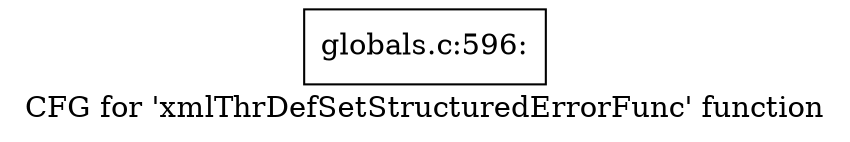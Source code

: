 digraph "CFG for 'xmlThrDefSetStructuredErrorFunc' function" {
	label="CFG for 'xmlThrDefSetStructuredErrorFunc' function";

	Node0x5624fdb225f0 [shape=record,label="{globals.c:596:}"];
}
